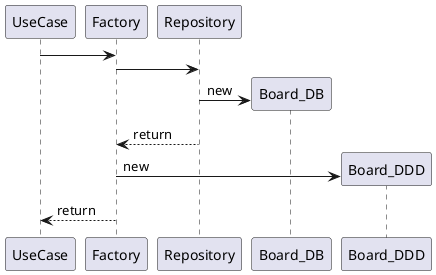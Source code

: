@startuml
UseCase -> Factory
Factory -> Repository
create Board_DB
Repository -> Board_DB : new
Repository --> Factory : return
create Board_DDD
Factory -> Board_DDD : new
Factory --> UseCase : return
@enduml